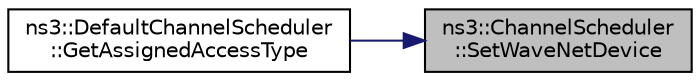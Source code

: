 digraph "ns3::ChannelScheduler::SetWaveNetDevice"
{
 // LATEX_PDF_SIZE
  edge [fontname="Helvetica",fontsize="10",labelfontname="Helvetica",labelfontsize="10"];
  node [fontname="Helvetica",fontsize="10",shape=record];
  rankdir="RL";
  Node1 [label="ns3::ChannelScheduler\l::SetWaveNetDevice",height=0.2,width=0.4,color="black", fillcolor="grey75", style="filled", fontcolor="black",tooltip=" "];
  Node1 -> Node2 [dir="back",color="midnightblue",fontsize="10",style="solid",fontname="Helvetica"];
  Node2 [label="ns3::DefaultChannelScheduler\l::GetAssignedAccessType",height=0.2,width=0.4,color="black", fillcolor="white", style="filled",URL="$classns3_1_1_default_channel_scheduler.html#a429457590fd9834fabfd336f1e3d988c",tooltip=" "];
}
